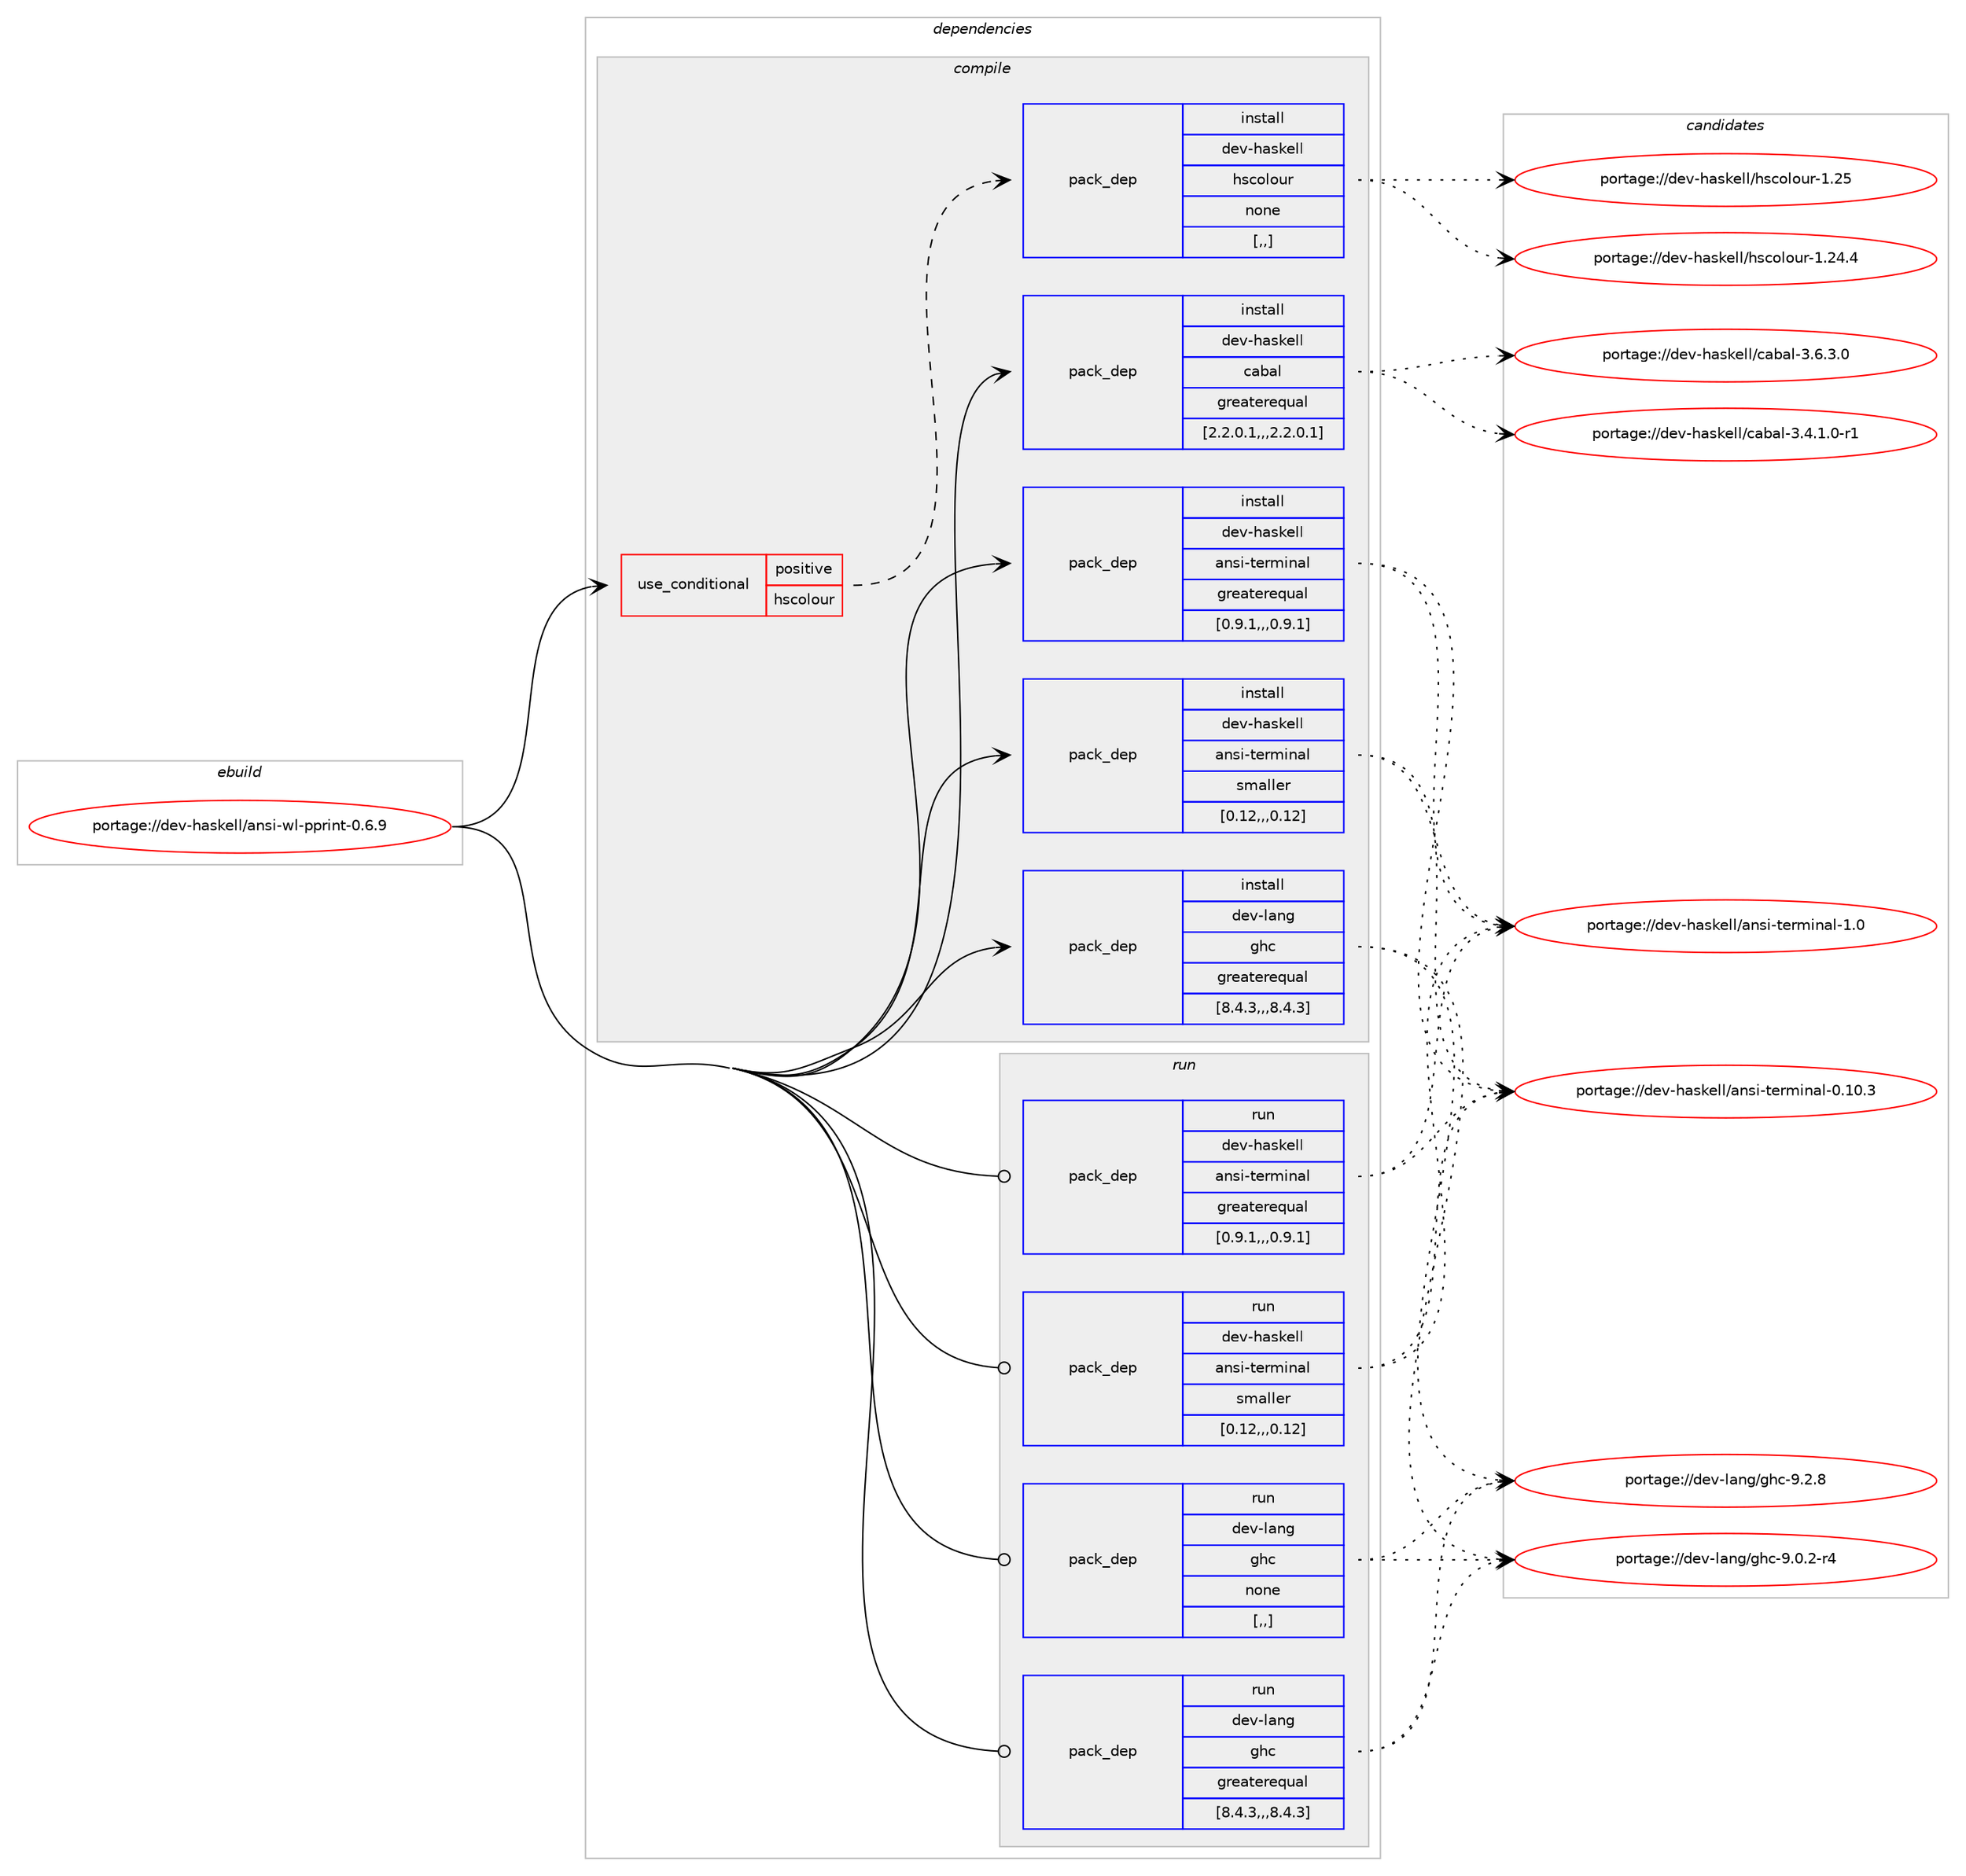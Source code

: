 digraph prolog {

# *************
# Graph options
# *************

newrank=true;
concentrate=true;
compound=true;
graph [rankdir=LR,fontname=Helvetica,fontsize=10,ranksep=1.5];#, ranksep=2.5, nodesep=0.2];
edge  [arrowhead=vee];
node  [fontname=Helvetica,fontsize=10];

# **********
# The ebuild
# **********

subgraph cluster_leftcol {
color=gray;
label=<<i>ebuild</i>>;
id [label="portage://dev-haskell/ansi-wl-pprint-0.6.9", color=red, width=4, href="../dev-haskell/ansi-wl-pprint-0.6.9.svg"];
}

# ****************
# The dependencies
# ****************

subgraph cluster_midcol {
color=gray;
label=<<i>dependencies</i>>;
subgraph cluster_compile {
fillcolor="#eeeeee";
style=filled;
label=<<i>compile</i>>;
subgraph cond20057 {
dependency76783 [label=<<TABLE BORDER="0" CELLBORDER="1" CELLSPACING="0" CELLPADDING="4"><TR><TD ROWSPAN="3" CELLPADDING="10">use_conditional</TD></TR><TR><TD>positive</TD></TR><TR><TD>hscolour</TD></TR></TABLE>>, shape=none, color=red];
subgraph pack55766 {
dependency76784 [label=<<TABLE BORDER="0" CELLBORDER="1" CELLSPACING="0" CELLPADDING="4" WIDTH="220"><TR><TD ROWSPAN="6" CELLPADDING="30">pack_dep</TD></TR><TR><TD WIDTH="110">install</TD></TR><TR><TD>dev-haskell</TD></TR><TR><TD>hscolour</TD></TR><TR><TD>none</TD></TR><TR><TD>[,,]</TD></TR></TABLE>>, shape=none, color=blue];
}
dependency76783:e -> dependency76784:w [weight=20,style="dashed",arrowhead="vee"];
}
id:e -> dependency76783:w [weight=20,style="solid",arrowhead="vee"];
subgraph pack55767 {
dependency76785 [label=<<TABLE BORDER="0" CELLBORDER="1" CELLSPACING="0" CELLPADDING="4" WIDTH="220"><TR><TD ROWSPAN="6" CELLPADDING="30">pack_dep</TD></TR><TR><TD WIDTH="110">install</TD></TR><TR><TD>dev-haskell</TD></TR><TR><TD>ansi-terminal</TD></TR><TR><TD>greaterequal</TD></TR><TR><TD>[0.9.1,,,0.9.1]</TD></TR></TABLE>>, shape=none, color=blue];
}
id:e -> dependency76785:w [weight=20,style="solid",arrowhead="vee"];
subgraph pack55768 {
dependency76786 [label=<<TABLE BORDER="0" CELLBORDER="1" CELLSPACING="0" CELLPADDING="4" WIDTH="220"><TR><TD ROWSPAN="6" CELLPADDING="30">pack_dep</TD></TR><TR><TD WIDTH="110">install</TD></TR><TR><TD>dev-haskell</TD></TR><TR><TD>ansi-terminal</TD></TR><TR><TD>smaller</TD></TR><TR><TD>[0.12,,,0.12]</TD></TR></TABLE>>, shape=none, color=blue];
}
id:e -> dependency76786:w [weight=20,style="solid",arrowhead="vee"];
subgraph pack55769 {
dependency76787 [label=<<TABLE BORDER="0" CELLBORDER="1" CELLSPACING="0" CELLPADDING="4" WIDTH="220"><TR><TD ROWSPAN="6" CELLPADDING="30">pack_dep</TD></TR><TR><TD WIDTH="110">install</TD></TR><TR><TD>dev-haskell</TD></TR><TR><TD>cabal</TD></TR><TR><TD>greaterequal</TD></TR><TR><TD>[2.2.0.1,,,2.2.0.1]</TD></TR></TABLE>>, shape=none, color=blue];
}
id:e -> dependency76787:w [weight=20,style="solid",arrowhead="vee"];
subgraph pack55770 {
dependency76788 [label=<<TABLE BORDER="0" CELLBORDER="1" CELLSPACING="0" CELLPADDING="4" WIDTH="220"><TR><TD ROWSPAN="6" CELLPADDING="30">pack_dep</TD></TR><TR><TD WIDTH="110">install</TD></TR><TR><TD>dev-lang</TD></TR><TR><TD>ghc</TD></TR><TR><TD>greaterequal</TD></TR><TR><TD>[8.4.3,,,8.4.3]</TD></TR></TABLE>>, shape=none, color=blue];
}
id:e -> dependency76788:w [weight=20,style="solid",arrowhead="vee"];
}
subgraph cluster_compileandrun {
fillcolor="#eeeeee";
style=filled;
label=<<i>compile and run</i>>;
}
subgraph cluster_run {
fillcolor="#eeeeee";
style=filled;
label=<<i>run</i>>;
subgraph pack55771 {
dependency76789 [label=<<TABLE BORDER="0" CELLBORDER="1" CELLSPACING="0" CELLPADDING="4" WIDTH="220"><TR><TD ROWSPAN="6" CELLPADDING="30">pack_dep</TD></TR><TR><TD WIDTH="110">run</TD></TR><TR><TD>dev-haskell</TD></TR><TR><TD>ansi-terminal</TD></TR><TR><TD>greaterequal</TD></TR><TR><TD>[0.9.1,,,0.9.1]</TD></TR></TABLE>>, shape=none, color=blue];
}
id:e -> dependency76789:w [weight=20,style="solid",arrowhead="odot"];
subgraph pack55772 {
dependency76790 [label=<<TABLE BORDER="0" CELLBORDER="1" CELLSPACING="0" CELLPADDING="4" WIDTH="220"><TR><TD ROWSPAN="6" CELLPADDING="30">pack_dep</TD></TR><TR><TD WIDTH="110">run</TD></TR><TR><TD>dev-haskell</TD></TR><TR><TD>ansi-terminal</TD></TR><TR><TD>smaller</TD></TR><TR><TD>[0.12,,,0.12]</TD></TR></TABLE>>, shape=none, color=blue];
}
id:e -> dependency76790:w [weight=20,style="solid",arrowhead="odot"];
subgraph pack55773 {
dependency76791 [label=<<TABLE BORDER="0" CELLBORDER="1" CELLSPACING="0" CELLPADDING="4" WIDTH="220"><TR><TD ROWSPAN="6" CELLPADDING="30">pack_dep</TD></TR><TR><TD WIDTH="110">run</TD></TR><TR><TD>dev-lang</TD></TR><TR><TD>ghc</TD></TR><TR><TD>greaterequal</TD></TR><TR><TD>[8.4.3,,,8.4.3]</TD></TR></TABLE>>, shape=none, color=blue];
}
id:e -> dependency76791:w [weight=20,style="solid",arrowhead="odot"];
subgraph pack55774 {
dependency76792 [label=<<TABLE BORDER="0" CELLBORDER="1" CELLSPACING="0" CELLPADDING="4" WIDTH="220"><TR><TD ROWSPAN="6" CELLPADDING="30">pack_dep</TD></TR><TR><TD WIDTH="110">run</TD></TR><TR><TD>dev-lang</TD></TR><TR><TD>ghc</TD></TR><TR><TD>none</TD></TR><TR><TD>[,,]</TD></TR></TABLE>>, shape=none, color=blue];
}
id:e -> dependency76792:w [weight=20,style="solid",arrowhead="odot"];
}
}

# **************
# The candidates
# **************

subgraph cluster_choices {
rank=same;
color=gray;
label=<<i>candidates</i>>;

subgraph choice55766 {
color=black;
nodesep=1;
choice100101118451049711510710110810847104115991111081111171144549465053 [label="portage://dev-haskell/hscolour-1.25", color=red, width=4,href="../dev-haskell/hscolour-1.25.svg"];
choice1001011184510497115107101108108471041159911110811111711445494650524652 [label="portage://dev-haskell/hscolour-1.24.4", color=red, width=4,href="../dev-haskell/hscolour-1.24.4.svg"];
dependency76784:e -> choice100101118451049711510710110810847104115991111081111171144549465053:w [style=dotted,weight="100"];
dependency76784:e -> choice1001011184510497115107101108108471041159911110811111711445494650524652:w [style=dotted,weight="100"];
}
subgraph choice55767 {
color=black;
nodesep=1;
choice10010111845104971151071011081084797110115105451161011141091051109710845494648 [label="portage://dev-haskell/ansi-terminal-1.0", color=red, width=4,href="../dev-haskell/ansi-terminal-1.0.svg"];
choice10010111845104971151071011081084797110115105451161011141091051109710845484649484651 [label="portage://dev-haskell/ansi-terminal-0.10.3", color=red, width=4,href="../dev-haskell/ansi-terminal-0.10.3.svg"];
dependency76785:e -> choice10010111845104971151071011081084797110115105451161011141091051109710845494648:w [style=dotted,weight="100"];
dependency76785:e -> choice10010111845104971151071011081084797110115105451161011141091051109710845484649484651:w [style=dotted,weight="100"];
}
subgraph choice55768 {
color=black;
nodesep=1;
choice10010111845104971151071011081084797110115105451161011141091051109710845494648 [label="portage://dev-haskell/ansi-terminal-1.0", color=red, width=4,href="../dev-haskell/ansi-terminal-1.0.svg"];
choice10010111845104971151071011081084797110115105451161011141091051109710845484649484651 [label="portage://dev-haskell/ansi-terminal-0.10.3", color=red, width=4,href="../dev-haskell/ansi-terminal-0.10.3.svg"];
dependency76786:e -> choice10010111845104971151071011081084797110115105451161011141091051109710845494648:w [style=dotted,weight="100"];
dependency76786:e -> choice10010111845104971151071011081084797110115105451161011141091051109710845484649484651:w [style=dotted,weight="100"];
}
subgraph choice55769 {
color=black;
nodesep=1;
choice100101118451049711510710110810847999798971084551465446514648 [label="portage://dev-haskell/cabal-3.6.3.0", color=red, width=4,href="../dev-haskell/cabal-3.6.3.0.svg"];
choice1001011184510497115107101108108479997989710845514652464946484511449 [label="portage://dev-haskell/cabal-3.4.1.0-r1", color=red, width=4,href="../dev-haskell/cabal-3.4.1.0-r1.svg"];
dependency76787:e -> choice100101118451049711510710110810847999798971084551465446514648:w [style=dotted,weight="100"];
dependency76787:e -> choice1001011184510497115107101108108479997989710845514652464946484511449:w [style=dotted,weight="100"];
}
subgraph choice55770 {
color=black;
nodesep=1;
choice10010111845108971101034710310499455746504656 [label="portage://dev-lang/ghc-9.2.8", color=red, width=4,href="../dev-lang/ghc-9.2.8.svg"];
choice100101118451089711010347103104994557464846504511452 [label="portage://dev-lang/ghc-9.0.2-r4", color=red, width=4,href="../dev-lang/ghc-9.0.2-r4.svg"];
dependency76788:e -> choice10010111845108971101034710310499455746504656:w [style=dotted,weight="100"];
dependency76788:e -> choice100101118451089711010347103104994557464846504511452:w [style=dotted,weight="100"];
}
subgraph choice55771 {
color=black;
nodesep=1;
choice10010111845104971151071011081084797110115105451161011141091051109710845494648 [label="portage://dev-haskell/ansi-terminal-1.0", color=red, width=4,href="../dev-haskell/ansi-terminal-1.0.svg"];
choice10010111845104971151071011081084797110115105451161011141091051109710845484649484651 [label="portage://dev-haskell/ansi-terminal-0.10.3", color=red, width=4,href="../dev-haskell/ansi-terminal-0.10.3.svg"];
dependency76789:e -> choice10010111845104971151071011081084797110115105451161011141091051109710845494648:w [style=dotted,weight="100"];
dependency76789:e -> choice10010111845104971151071011081084797110115105451161011141091051109710845484649484651:w [style=dotted,weight="100"];
}
subgraph choice55772 {
color=black;
nodesep=1;
choice10010111845104971151071011081084797110115105451161011141091051109710845494648 [label="portage://dev-haskell/ansi-terminal-1.0", color=red, width=4,href="../dev-haskell/ansi-terminal-1.0.svg"];
choice10010111845104971151071011081084797110115105451161011141091051109710845484649484651 [label="portage://dev-haskell/ansi-terminal-0.10.3", color=red, width=4,href="../dev-haskell/ansi-terminal-0.10.3.svg"];
dependency76790:e -> choice10010111845104971151071011081084797110115105451161011141091051109710845494648:w [style=dotted,weight="100"];
dependency76790:e -> choice10010111845104971151071011081084797110115105451161011141091051109710845484649484651:w [style=dotted,weight="100"];
}
subgraph choice55773 {
color=black;
nodesep=1;
choice10010111845108971101034710310499455746504656 [label="portage://dev-lang/ghc-9.2.8", color=red, width=4,href="../dev-lang/ghc-9.2.8.svg"];
choice100101118451089711010347103104994557464846504511452 [label="portage://dev-lang/ghc-9.0.2-r4", color=red, width=4,href="../dev-lang/ghc-9.0.2-r4.svg"];
dependency76791:e -> choice10010111845108971101034710310499455746504656:w [style=dotted,weight="100"];
dependency76791:e -> choice100101118451089711010347103104994557464846504511452:w [style=dotted,weight="100"];
}
subgraph choice55774 {
color=black;
nodesep=1;
choice10010111845108971101034710310499455746504656 [label="portage://dev-lang/ghc-9.2.8", color=red, width=4,href="../dev-lang/ghc-9.2.8.svg"];
choice100101118451089711010347103104994557464846504511452 [label="portage://dev-lang/ghc-9.0.2-r4", color=red, width=4,href="../dev-lang/ghc-9.0.2-r4.svg"];
dependency76792:e -> choice10010111845108971101034710310499455746504656:w [style=dotted,weight="100"];
dependency76792:e -> choice100101118451089711010347103104994557464846504511452:w [style=dotted,weight="100"];
}
}

}
